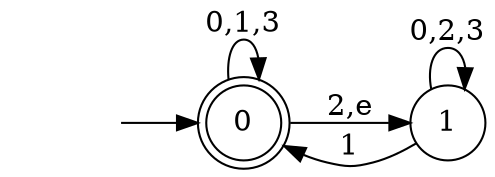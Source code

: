 digraph finite_state_machine{
	rankdir=LR;
	node [shape = doublecircle]; 0;
	node [shape = circle];
	init [shape=none, label=""];
	init -> 0;
	0 -> 0 [label = "0,1,3"];
	0 -> 1 [label = "2,e"];
	1 -> 0 [label = "1"];
	1 -> 1 [label = "0,2,3"];
}

